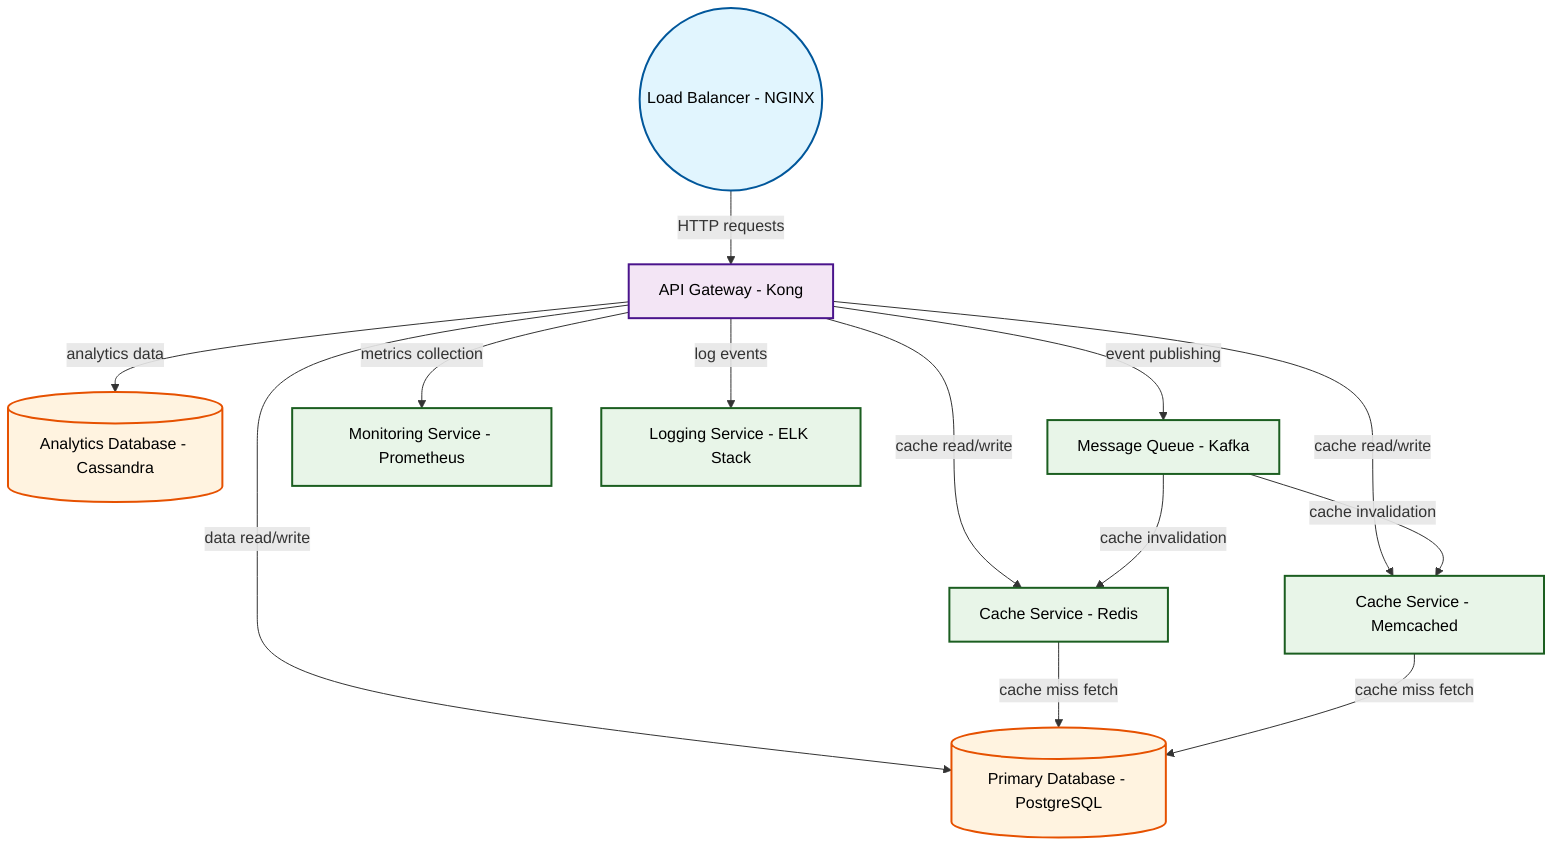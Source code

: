 graph TB

    %% Professional Software Architecture Styling
    classDef userInterface fill:#e1f5fe,stroke:#01579b,stroke-width:2px,color:#000
    classDef apiLayer fill:#f3e5f5,stroke:#4a148c,stroke-width:2px,color:#000
    classDef service fill:#e8f5e8,stroke:#1b5e20,stroke-width:2px,color:#000
    classDef database fill:#fff3e0,stroke:#e65100,stroke-width:2px,color:#000
    classDef cache fill:#fce4ec,stroke:#880e4f,stroke-width:2px,color:#000
    classDef external fill:#f1f8e9,stroke:#33691e,stroke-width:2px,color:#000

    lb-1((Load Balancer - NGINX))
    api-gateway-1[API Gateway - Kong]
    cache-service-1[Cache Service - Redis]
    cache-service-2[Cache Service - Memcached]
    data-store-1[(Primary Database - PostgreSQL)]
    data-store-2[(Analytics Database - Cassandra)]
    message-queue-1[Message Queue - Kafka]
    monitoring-1[Monitoring Service - Prometheus]
    logging-1[Logging Service - ELK Stack]

    lb-1 -->|HTTP requests| api-gateway-1
    api-gateway-1 -->|cache read/write| cache-service-1
    api-gateway-1 -->|cache read/write| cache-service-2
    api-gateway-1 -->|data read/write| data-store-1
    api-gateway-1 -->|analytics data| data-store-2
    cache-service-1 -->|cache miss fetch| data-store-1
    cache-service-2 -->|cache miss fetch| data-store-1
    api-gateway-1 -->|event publishing| message-queue-1
    message-queue-1 -->|cache invalidation| cache-service-1
    message-queue-1 -->|cache invalidation| cache-service-2
    api-gateway-1 -->|metrics collection| monitoring-1
    api-gateway-1 -->|log events| logging-1

    class lb-1 userInterface
    class api-gateway-1 apiLayer
    class cache-service-1 service
    class cache-service-2 service
    class data-store-1 database
    class data-store-2 database
    class message-queue-1 service
    class monitoring-1 service
    class logging-1 service